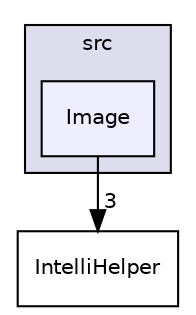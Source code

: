 digraph "intelliphoto/src/Image" {
  compound=true
  node [ fontsize="10", fontname="Helvetica"];
  edge [ labelfontsize="10", labelfontname="Helvetica"];
  subgraph clusterdir_83a4347d11f2ba6343d546ab133722d2 {
    graph [ bgcolor="#ddddee", pencolor="black", label="src" fontname="Helvetica", fontsize="10", URL="dir_83a4347d11f2ba6343d546ab133722d2.html"]
  dir_544f9dcb748f922e4bb3be2540380bf2 [shape=box, label="Image", style="filled", fillcolor="#eeeeff", pencolor="black", URL="dir_544f9dcb748f922e4bb3be2540380bf2.html"];
  }
  dir_f50aa5156fe016a259583c412dbf440c [shape=box label="IntelliHelper" URL="dir_f50aa5156fe016a259583c412dbf440c.html"];
  dir_544f9dcb748f922e4bb3be2540380bf2->dir_f50aa5156fe016a259583c412dbf440c [headlabel="3", labeldistance=1.5 headhref="dir_000003_000004.html"];
}
